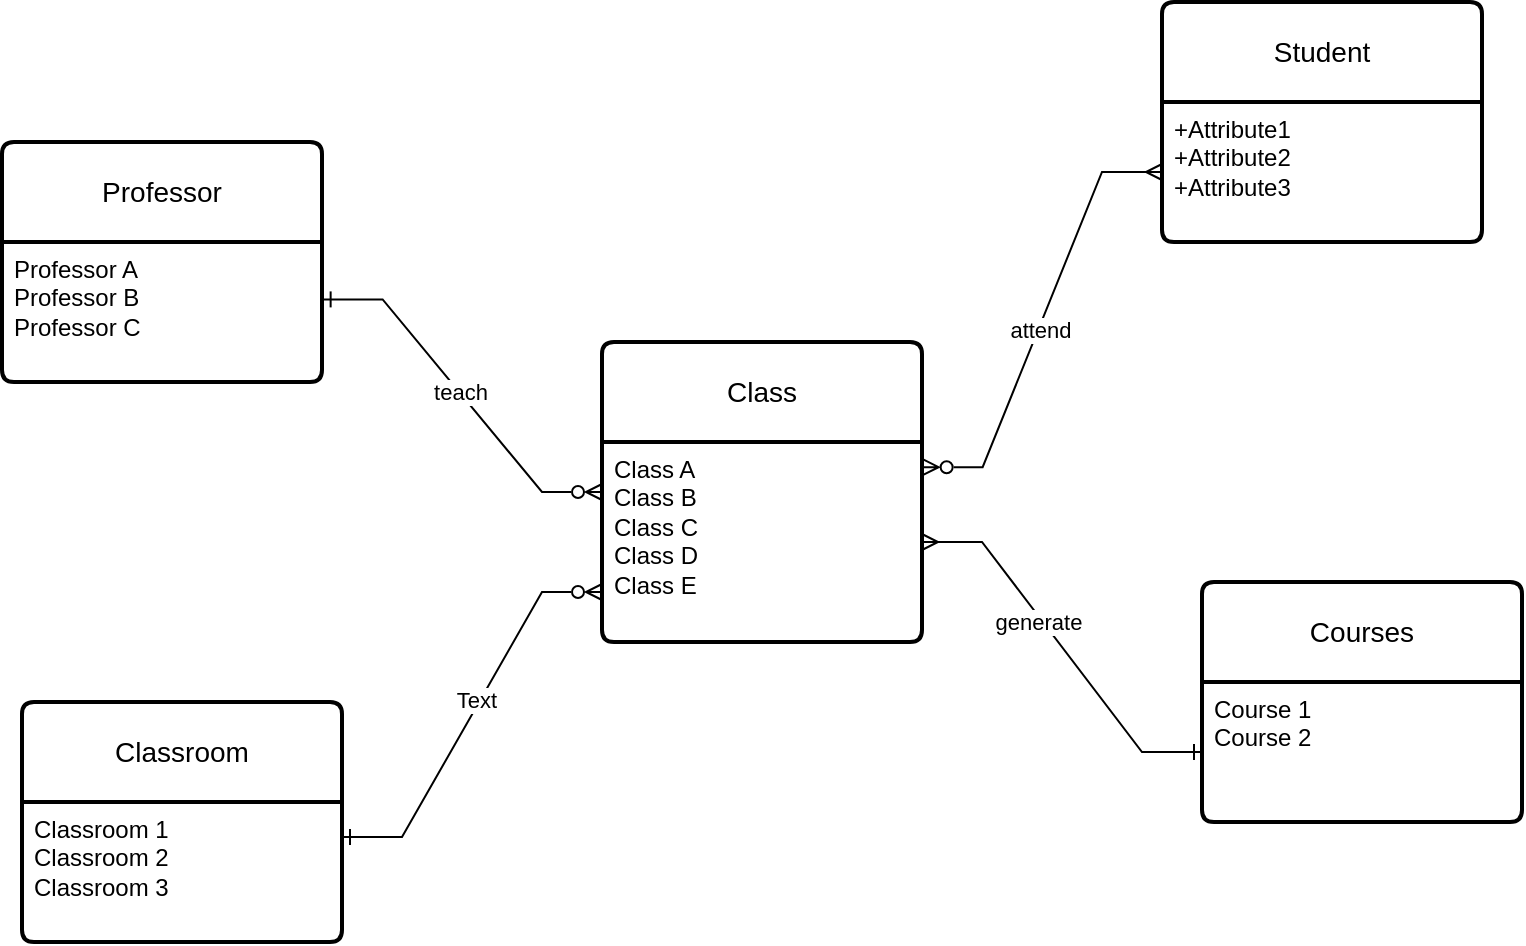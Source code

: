 <mxfile version="21.7.5" type="github">
  <diagram name="第 1 页" id="ClCQF-O6xGe0kNrPT94j">
    <mxGraphModel dx="1059" dy="619" grid="1" gridSize="10" guides="1" tooltips="1" connect="1" arrows="1" fold="1" page="1" pageScale="1" pageWidth="2339" pageHeight="3300" math="0" shadow="0">
      <root>
        <mxCell id="0" />
        <mxCell id="1" parent="0" />
        <mxCell id="uP1FMFxTehgsyV-xDvVH-1" value="Professor" style="swimlane;childLayout=stackLayout;horizontal=1;startSize=50;horizontalStack=0;rounded=1;fontSize=14;fontStyle=0;strokeWidth=2;resizeParent=0;resizeLast=1;shadow=0;dashed=0;align=center;arcSize=4;whiteSpace=wrap;html=1;" vertex="1" parent="1">
          <mxGeometry x="230" y="190" width="160" height="120" as="geometry" />
        </mxCell>
        <mxCell id="uP1FMFxTehgsyV-xDvVH-2" value="Professor A&lt;br&gt;Professor B&lt;br&gt;Professor C" style="align=left;strokeColor=none;fillColor=none;spacingLeft=4;fontSize=12;verticalAlign=top;resizable=0;rotatable=0;part=1;html=1;" vertex="1" parent="uP1FMFxTehgsyV-xDvVH-1">
          <mxGeometry y="50" width="160" height="70" as="geometry" />
        </mxCell>
        <mxCell id="uP1FMFxTehgsyV-xDvVH-3" value="Class" style="swimlane;childLayout=stackLayout;horizontal=1;startSize=50;horizontalStack=0;rounded=1;fontSize=14;fontStyle=0;strokeWidth=2;resizeParent=0;resizeLast=1;shadow=0;dashed=0;align=center;arcSize=4;whiteSpace=wrap;html=1;" vertex="1" parent="1">
          <mxGeometry x="530" y="290" width="160" height="150" as="geometry" />
        </mxCell>
        <mxCell id="uP1FMFxTehgsyV-xDvVH-4" value="Class A&lt;br&gt;Class B&lt;br&gt;Class C&lt;br&gt;Class D&lt;br&gt;Class E" style="align=left;strokeColor=none;fillColor=none;spacingLeft=4;fontSize=12;verticalAlign=top;resizable=0;rotatable=0;part=1;html=1;" vertex="1" parent="uP1FMFxTehgsyV-xDvVH-3">
          <mxGeometry y="50" width="160" height="100" as="geometry" />
        </mxCell>
        <mxCell id="uP1FMFxTehgsyV-xDvVH-10" value="" style="fontSize=12;html=1;endArrow=ERzeroToMany;endFill=0;rounded=0;exitX=1.002;exitY=0.41;exitDx=0;exitDy=0;exitPerimeter=0;entryX=0;entryY=0.25;entryDx=0;entryDy=0;edgeStyle=entityRelationEdgeStyle;startArrow=ERone;startFill=0;" edge="1" parent="1" source="uP1FMFxTehgsyV-xDvVH-2" target="uP1FMFxTehgsyV-xDvVH-4">
          <mxGeometry width="100" height="100" relative="1" as="geometry">
            <mxPoint x="480" y="290" as="sourcePoint" />
            <mxPoint x="590" y="170" as="targetPoint" />
          </mxGeometry>
        </mxCell>
        <mxCell id="uP1FMFxTehgsyV-xDvVH-16" value="teach" style="edgeLabel;html=1;align=center;verticalAlign=middle;resizable=0;points=[];" vertex="1" connectable="0" parent="uP1FMFxTehgsyV-xDvVH-10">
          <mxGeometry x="-0.03" y="-1" relative="1" as="geometry">
            <mxPoint x="1" as="offset" />
          </mxGeometry>
        </mxCell>
        <mxCell id="uP1FMFxTehgsyV-xDvVH-12" value="Courses" style="swimlane;childLayout=stackLayout;horizontal=1;startSize=50;horizontalStack=0;rounded=1;fontSize=14;fontStyle=0;strokeWidth=2;resizeParent=0;resizeLast=1;shadow=0;dashed=0;align=center;arcSize=4;whiteSpace=wrap;html=1;" vertex="1" parent="1">
          <mxGeometry x="830" y="410" width="160" height="120" as="geometry" />
        </mxCell>
        <mxCell id="uP1FMFxTehgsyV-xDvVH-13" value="Course 1&lt;br&gt;Course 2" style="align=left;strokeColor=none;fillColor=none;spacingLeft=4;fontSize=12;verticalAlign=top;resizable=0;rotatable=0;part=1;html=1;" vertex="1" parent="uP1FMFxTehgsyV-xDvVH-12">
          <mxGeometry y="50" width="160" height="70" as="geometry" />
        </mxCell>
        <mxCell id="uP1FMFxTehgsyV-xDvVH-17" value="" style="edgeStyle=entityRelationEdgeStyle;fontSize=12;html=1;endArrow=ERone;endFill=0;rounded=0;exitX=1;exitY=0.5;exitDx=0;exitDy=0;startArrow=ERmany;startFill=0;" edge="1" parent="1" source="uP1FMFxTehgsyV-xDvVH-4" target="uP1FMFxTehgsyV-xDvVH-13">
          <mxGeometry width="100" height="100" relative="1" as="geometry">
            <mxPoint x="580" y="280" as="sourcePoint" />
            <mxPoint x="680" y="180" as="targetPoint" />
          </mxGeometry>
        </mxCell>
        <mxCell id="uP1FMFxTehgsyV-xDvVH-18" value="generate" style="edgeLabel;html=1;align=center;verticalAlign=middle;resizable=0;points=[];" vertex="1" connectable="0" parent="uP1FMFxTehgsyV-xDvVH-17">
          <mxGeometry x="-0.184" y="-2" relative="1" as="geometry">
            <mxPoint as="offset" />
          </mxGeometry>
        </mxCell>
        <mxCell id="uP1FMFxTehgsyV-xDvVH-19" value="Student" style="swimlane;childLayout=stackLayout;horizontal=1;startSize=50;horizontalStack=0;rounded=1;fontSize=14;fontStyle=0;strokeWidth=2;resizeParent=0;resizeLast=1;shadow=0;dashed=0;align=center;arcSize=4;whiteSpace=wrap;html=1;" vertex="1" parent="1">
          <mxGeometry x="810" y="120" width="160" height="120" as="geometry" />
        </mxCell>
        <mxCell id="uP1FMFxTehgsyV-xDvVH-20" value="+Attribute1&#xa;+Attribute2&#xa;+Attribute3" style="align=left;strokeColor=none;fillColor=none;spacingLeft=4;fontSize=12;verticalAlign=top;resizable=0;rotatable=0;part=1;html=1;" vertex="1" parent="uP1FMFxTehgsyV-xDvVH-19">
          <mxGeometry y="50" width="160" height="70" as="geometry" />
        </mxCell>
        <mxCell id="uP1FMFxTehgsyV-xDvVH-21" value="Classroom" style="swimlane;childLayout=stackLayout;horizontal=1;startSize=50;horizontalStack=0;rounded=1;fontSize=14;fontStyle=0;strokeWidth=2;resizeParent=0;resizeLast=1;shadow=0;dashed=0;align=center;arcSize=4;whiteSpace=wrap;html=1;" vertex="1" parent="1">
          <mxGeometry x="240" y="470" width="160" height="120" as="geometry" />
        </mxCell>
        <mxCell id="uP1FMFxTehgsyV-xDvVH-22" value="Classroom 1&lt;br&gt;Classroom 2&lt;br&gt;Classroom 3" style="align=left;strokeColor=none;fillColor=none;spacingLeft=4;fontSize=12;verticalAlign=top;resizable=0;rotatable=0;part=1;html=1;" vertex="1" parent="uP1FMFxTehgsyV-xDvVH-21">
          <mxGeometry y="50" width="160" height="70" as="geometry" />
        </mxCell>
        <mxCell id="uP1FMFxTehgsyV-xDvVH-23" value="" style="fontSize=12;html=1;endArrow=ERmany;endFill=0;rounded=0;exitX=1.002;exitY=0.126;exitDx=0;exitDy=0;exitPerimeter=0;startArrow=ERzeroToMany;startFill=0;entryX=0;entryY=0.5;entryDx=0;entryDy=0;edgeStyle=entityRelationEdgeStyle;" edge="1" parent="1" source="uP1FMFxTehgsyV-xDvVH-4" target="uP1FMFxTehgsyV-xDvVH-20">
          <mxGeometry width="100" height="100" relative="1" as="geometry">
            <mxPoint x="620" y="280" as="sourcePoint" />
            <mxPoint x="720" y="180" as="targetPoint" />
          </mxGeometry>
        </mxCell>
        <mxCell id="uP1FMFxTehgsyV-xDvVH-26" value="attend" style="edgeLabel;html=1;align=center;verticalAlign=middle;resizable=0;points=[];" vertex="1" connectable="0" parent="uP1FMFxTehgsyV-xDvVH-23">
          <mxGeometry x="-0.048" y="-1" relative="1" as="geometry">
            <mxPoint as="offset" />
          </mxGeometry>
        </mxCell>
        <mxCell id="uP1FMFxTehgsyV-xDvVH-24" value="" style="edgeStyle=entityRelationEdgeStyle;fontSize=12;html=1;endArrow=ERzeroToMany;endFill=0;rounded=0;exitX=1;exitY=0.25;exitDx=0;exitDy=0;entryX=0;entryY=0.75;entryDx=0;entryDy=0;startArrow=ERone;startFill=0;" edge="1" parent="1" source="uP1FMFxTehgsyV-xDvVH-22" target="uP1FMFxTehgsyV-xDvVH-4">
          <mxGeometry width="100" height="100" relative="1" as="geometry">
            <mxPoint x="580" y="440" as="sourcePoint" />
            <mxPoint x="680" y="340" as="targetPoint" />
            <Array as="points">
              <mxPoint x="500" y="470" />
              <mxPoint x="490" y="490" />
            </Array>
          </mxGeometry>
        </mxCell>
        <mxCell id="uP1FMFxTehgsyV-xDvVH-25" value="Text" style="edgeLabel;html=1;align=center;verticalAlign=middle;resizable=0;points=[];" vertex="1" connectable="0" parent="uP1FMFxTehgsyV-xDvVH-24">
          <mxGeometry x="0.076" y="2" relative="1" as="geometry">
            <mxPoint as="offset" />
          </mxGeometry>
        </mxCell>
      </root>
    </mxGraphModel>
  </diagram>
</mxfile>

